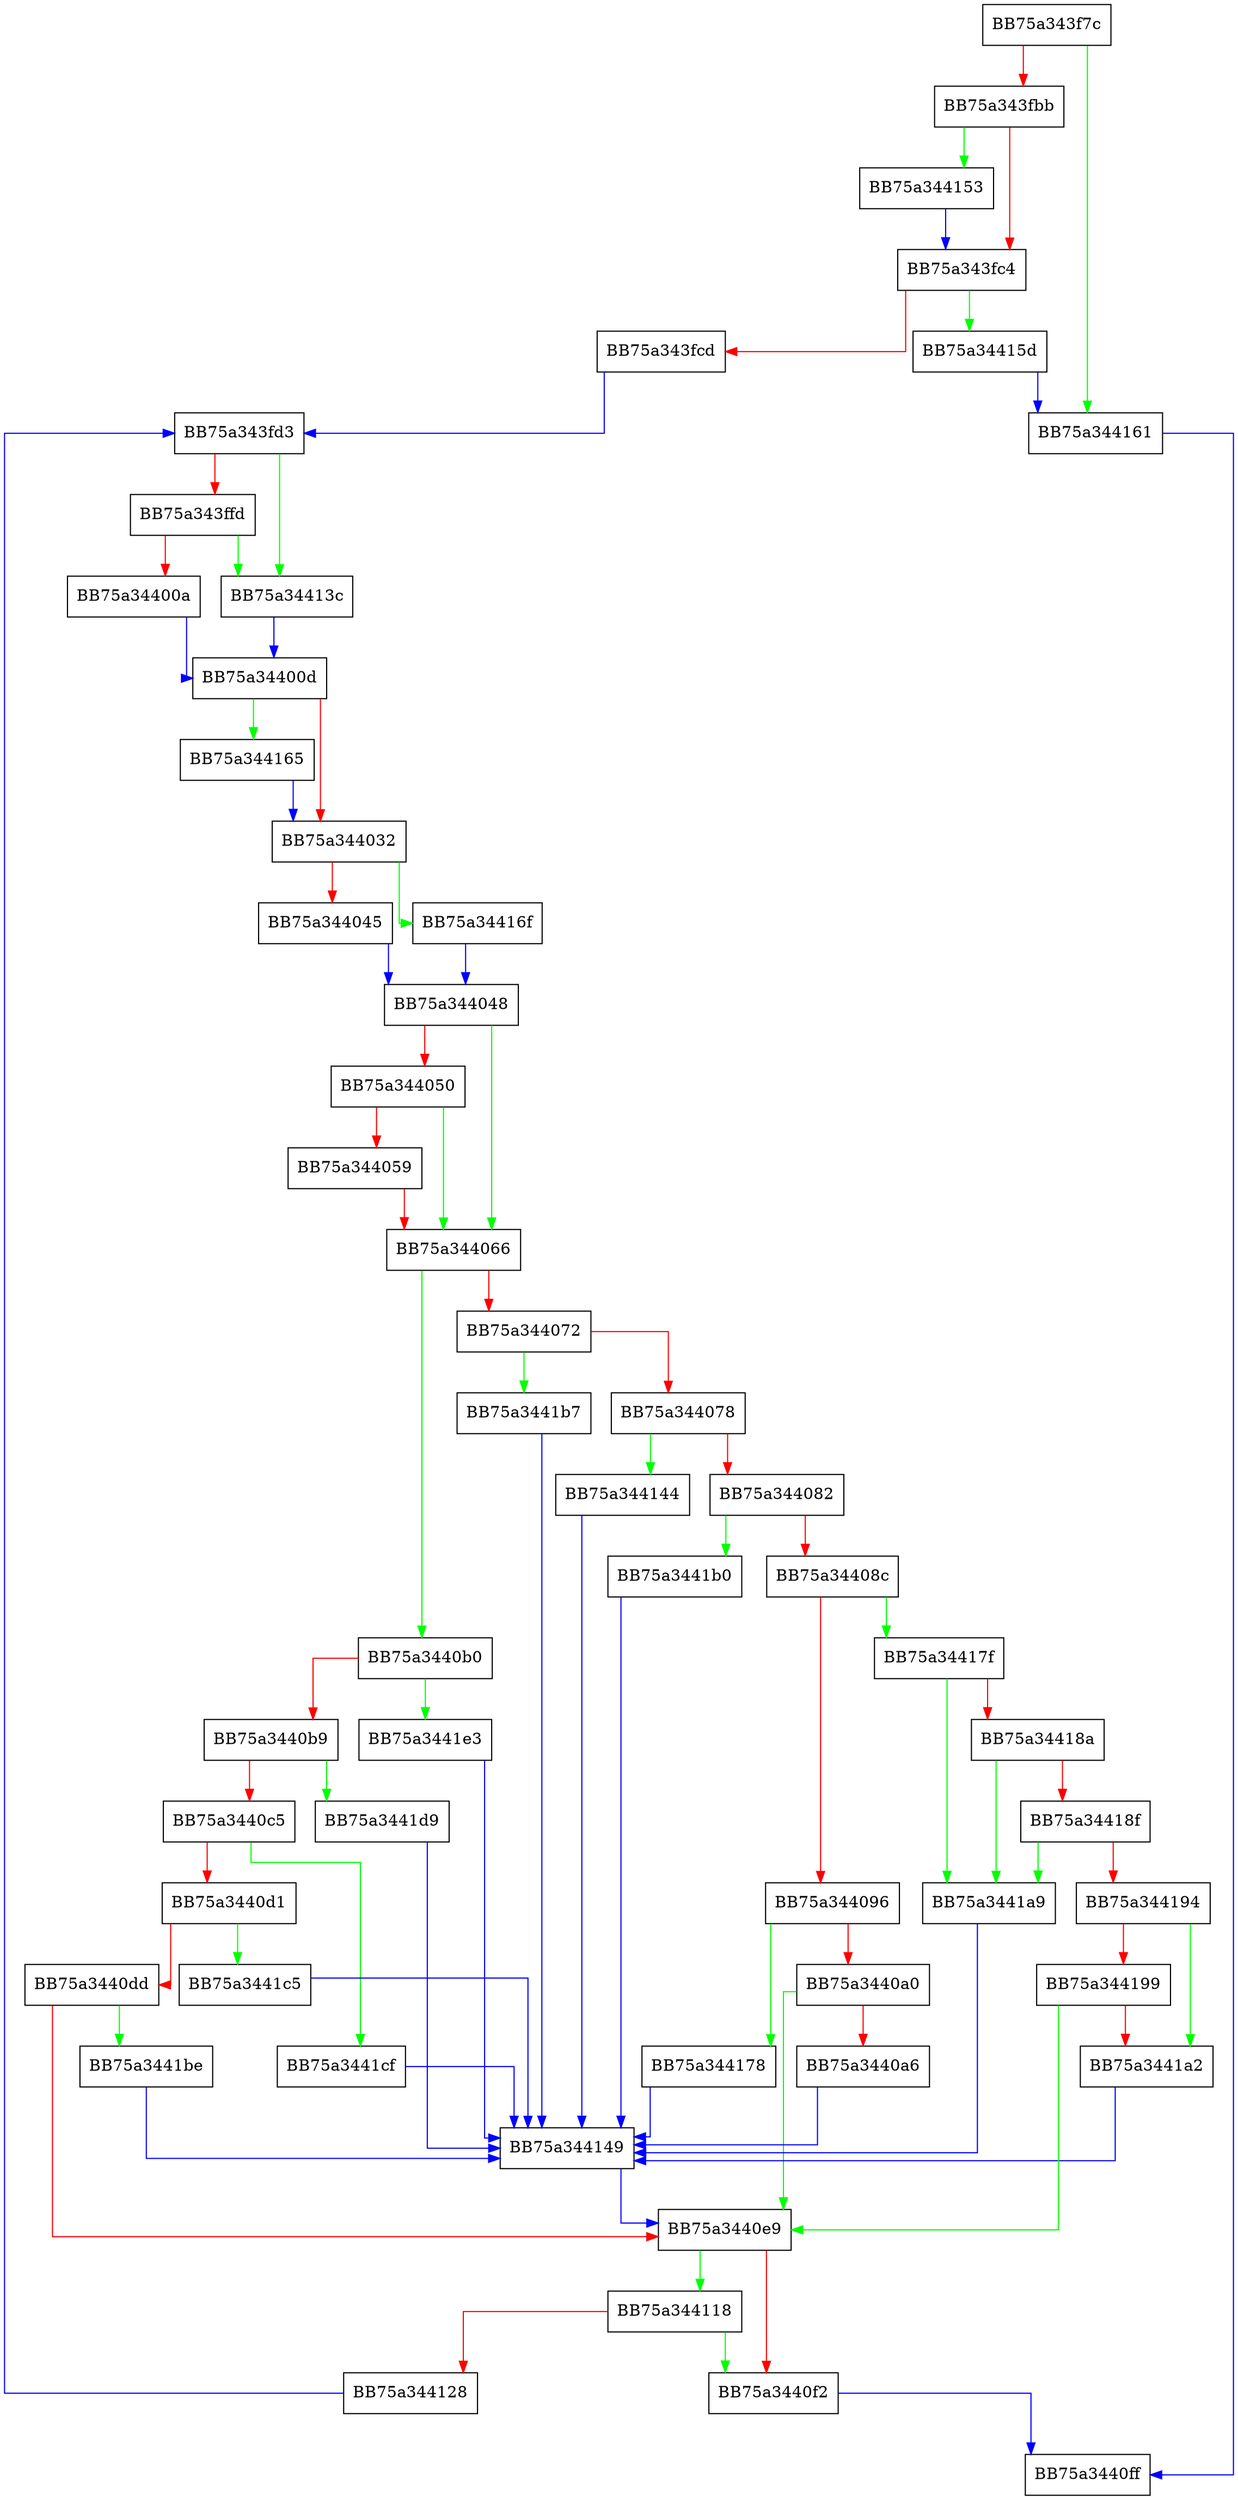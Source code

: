 digraph scan_pe_dtscan_slice {
  node [shape="box"];
  graph [splines=ortho];
  BB75a343f7c -> BB75a344161 [color="green"];
  BB75a343f7c -> BB75a343fbb [color="red"];
  BB75a343fbb -> BB75a344153 [color="green"];
  BB75a343fbb -> BB75a343fc4 [color="red"];
  BB75a343fc4 -> BB75a34415d [color="green"];
  BB75a343fc4 -> BB75a343fcd [color="red"];
  BB75a343fcd -> BB75a343fd3 [color="blue"];
  BB75a343fd3 -> BB75a34413c [color="green"];
  BB75a343fd3 -> BB75a343ffd [color="red"];
  BB75a343ffd -> BB75a34413c [color="green"];
  BB75a343ffd -> BB75a34400a [color="red"];
  BB75a34400a -> BB75a34400d [color="blue"];
  BB75a34400d -> BB75a344165 [color="green"];
  BB75a34400d -> BB75a344032 [color="red"];
  BB75a344032 -> BB75a34416f [color="green"];
  BB75a344032 -> BB75a344045 [color="red"];
  BB75a344045 -> BB75a344048 [color="blue"];
  BB75a344048 -> BB75a344066 [color="green"];
  BB75a344048 -> BB75a344050 [color="red"];
  BB75a344050 -> BB75a344066 [color="green"];
  BB75a344050 -> BB75a344059 [color="red"];
  BB75a344059 -> BB75a344066 [color="red"];
  BB75a344066 -> BB75a3440b0 [color="green"];
  BB75a344066 -> BB75a344072 [color="red"];
  BB75a344072 -> BB75a3441b7 [color="green"];
  BB75a344072 -> BB75a344078 [color="red"];
  BB75a344078 -> BB75a344144 [color="green"];
  BB75a344078 -> BB75a344082 [color="red"];
  BB75a344082 -> BB75a3441b0 [color="green"];
  BB75a344082 -> BB75a34408c [color="red"];
  BB75a34408c -> BB75a34417f [color="green"];
  BB75a34408c -> BB75a344096 [color="red"];
  BB75a344096 -> BB75a344178 [color="green"];
  BB75a344096 -> BB75a3440a0 [color="red"];
  BB75a3440a0 -> BB75a3440e9 [color="green"];
  BB75a3440a0 -> BB75a3440a6 [color="red"];
  BB75a3440a6 -> BB75a344149 [color="blue"];
  BB75a3440b0 -> BB75a3441e3 [color="green"];
  BB75a3440b0 -> BB75a3440b9 [color="red"];
  BB75a3440b9 -> BB75a3441d9 [color="green"];
  BB75a3440b9 -> BB75a3440c5 [color="red"];
  BB75a3440c5 -> BB75a3441cf [color="green"];
  BB75a3440c5 -> BB75a3440d1 [color="red"];
  BB75a3440d1 -> BB75a3441c5 [color="green"];
  BB75a3440d1 -> BB75a3440dd [color="red"];
  BB75a3440dd -> BB75a3441be [color="green"];
  BB75a3440dd -> BB75a3440e9 [color="red"];
  BB75a3440e9 -> BB75a344118 [color="green"];
  BB75a3440e9 -> BB75a3440f2 [color="red"];
  BB75a3440f2 -> BB75a3440ff [color="blue"];
  BB75a344118 -> BB75a3440f2 [color="green"];
  BB75a344118 -> BB75a344128 [color="red"];
  BB75a344128 -> BB75a343fd3 [color="blue"];
  BB75a34413c -> BB75a34400d [color="blue"];
  BB75a344144 -> BB75a344149 [color="blue"];
  BB75a344149 -> BB75a3440e9 [color="blue"];
  BB75a344153 -> BB75a343fc4 [color="blue"];
  BB75a34415d -> BB75a344161 [color="blue"];
  BB75a344161 -> BB75a3440ff [color="blue"];
  BB75a344165 -> BB75a344032 [color="blue"];
  BB75a34416f -> BB75a344048 [color="blue"];
  BB75a344178 -> BB75a344149 [color="blue"];
  BB75a34417f -> BB75a3441a9 [color="green"];
  BB75a34417f -> BB75a34418a [color="red"];
  BB75a34418a -> BB75a3441a9 [color="green"];
  BB75a34418a -> BB75a34418f [color="red"];
  BB75a34418f -> BB75a3441a9 [color="green"];
  BB75a34418f -> BB75a344194 [color="red"];
  BB75a344194 -> BB75a3441a2 [color="green"];
  BB75a344194 -> BB75a344199 [color="red"];
  BB75a344199 -> BB75a3440e9 [color="green"];
  BB75a344199 -> BB75a3441a2 [color="red"];
  BB75a3441a2 -> BB75a344149 [color="blue"];
  BB75a3441a9 -> BB75a344149 [color="blue"];
  BB75a3441b0 -> BB75a344149 [color="blue"];
  BB75a3441b7 -> BB75a344149 [color="blue"];
  BB75a3441be -> BB75a344149 [color="blue"];
  BB75a3441c5 -> BB75a344149 [color="blue"];
  BB75a3441cf -> BB75a344149 [color="blue"];
  BB75a3441d9 -> BB75a344149 [color="blue"];
  BB75a3441e3 -> BB75a344149 [color="blue"];
}